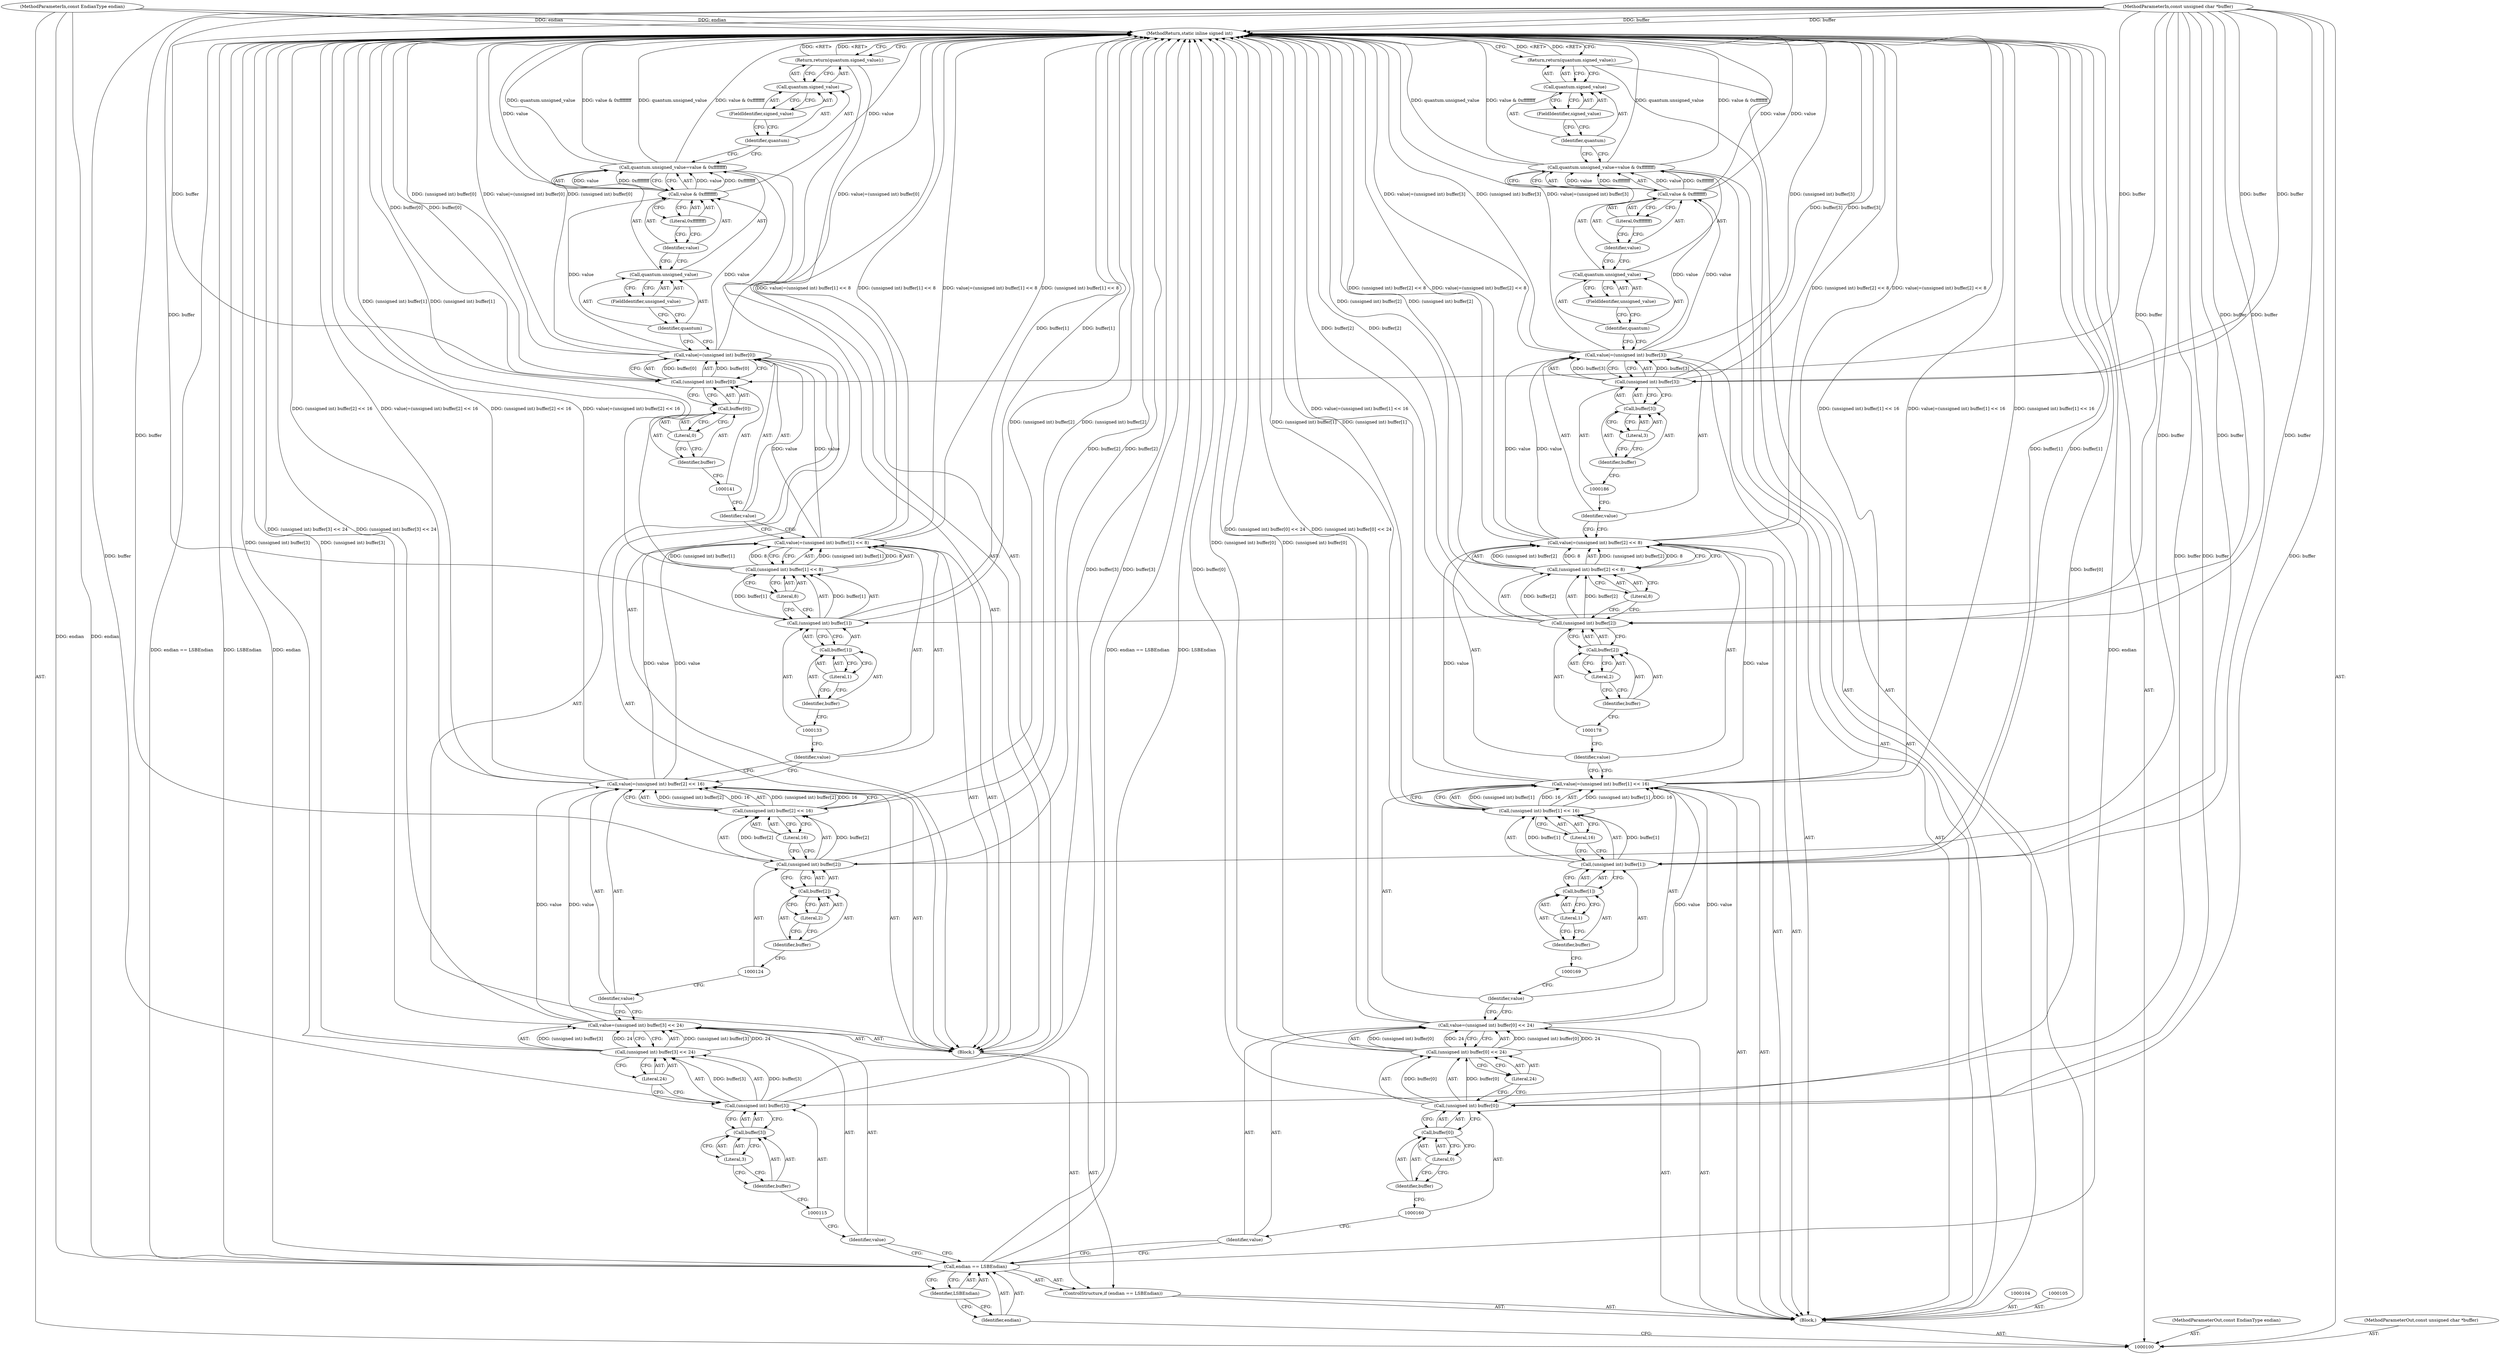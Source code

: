 digraph "0_ImageMagick_d8ab7f046587f2e9f734b687ba7e6e10147c294b_8" {
"1000201" [label="(MethodReturn,static inline signed int)"];
"1000101" [label="(MethodParameterIn,const EndianType endian)"];
"1000251" [label="(MethodParameterOut,const EndianType endian)"];
"1000109" [label="(Identifier,LSBEndian)"];
"1000106" [label="(ControlStructure,if (endian == LSBEndian))"];
"1000107" [label="(Call,endian == LSBEndian)"];
"1000108" [label="(Identifier,endian)"];
"1000110" [label="(Block,)"];
"1000113" [label="(Call,(unsigned int) buffer[3] << 24)"];
"1000114" [label="(Call,(unsigned int) buffer[3])"];
"1000116" [label="(Call,buffer[3])"];
"1000117" [label="(Identifier,buffer)"];
"1000118" [label="(Literal,3)"];
"1000119" [label="(Literal,24)"];
"1000111" [label="(Call,value=(unsigned int) buffer[3] << 24)"];
"1000112" [label="(Identifier,value)"];
"1000122" [label="(Call,(unsigned int) buffer[2] << 16)"];
"1000123" [label="(Call,(unsigned int) buffer[2])"];
"1000125" [label="(Call,buffer[2])"];
"1000126" [label="(Identifier,buffer)"];
"1000127" [label="(Literal,2)"];
"1000128" [label="(Literal,16)"];
"1000120" [label="(Call,value|=(unsigned int) buffer[2] << 16)"];
"1000121" [label="(Identifier,value)"];
"1000102" [label="(MethodParameterIn,const unsigned char *buffer)"];
"1000252" [label="(MethodParameterOut,const unsigned char *buffer)"];
"1000131" [label="(Call,(unsigned int) buffer[1] << 8)"];
"1000132" [label="(Call,(unsigned int) buffer[1])"];
"1000134" [label="(Call,buffer[1])"];
"1000135" [label="(Identifier,buffer)"];
"1000136" [label="(Literal,1)"];
"1000137" [label="(Literal,8)"];
"1000129" [label="(Call,value|=(unsigned int) buffer[1] << 8)"];
"1000130" [label="(Identifier,value)"];
"1000140" [label="(Call,(unsigned int) buffer[0])"];
"1000142" [label="(Call,buffer[0])"];
"1000143" [label="(Identifier,buffer)"];
"1000144" [label="(Literal,0)"];
"1000138" [label="(Call,value|=(unsigned int) buffer[0])"];
"1000139" [label="(Identifier,value)"];
"1000148" [label="(FieldIdentifier,unsigned_value)"];
"1000149" [label="(Call,value & 0xffffffff)"];
"1000150" [label="(Identifier,value)"];
"1000151" [label="(Literal,0xffffffff)"];
"1000145" [label="(Call,quantum.unsigned_value=value & 0xffffffff)"];
"1000146" [label="(Call,quantum.unsigned_value)"];
"1000147" [label="(Identifier,quantum)"];
"1000153" [label="(Call,quantum.signed_value)"];
"1000154" [label="(Identifier,quantum)"];
"1000155" [label="(FieldIdentifier,signed_value)"];
"1000152" [label="(Return,return(quantum.signed_value);)"];
"1000156" [label="(Call,value=(unsigned int) buffer[0] << 24)"];
"1000157" [label="(Identifier,value)"];
"1000161" [label="(Call,buffer[0])"];
"1000162" [label="(Identifier,buffer)"];
"1000163" [label="(Literal,0)"];
"1000164" [label="(Literal,24)"];
"1000158" [label="(Call,(unsigned int) buffer[0] << 24)"];
"1000159" [label="(Call,(unsigned int) buffer[0])"];
"1000165" [label="(Call,value|=(unsigned int) buffer[1] << 16)"];
"1000166" [label="(Identifier,value)"];
"1000170" [label="(Call,buffer[1])"];
"1000171" [label="(Identifier,buffer)"];
"1000172" [label="(Literal,1)"];
"1000173" [label="(Literal,16)"];
"1000167" [label="(Call,(unsigned int) buffer[1] << 16)"];
"1000168" [label="(Call,(unsigned int) buffer[1])"];
"1000174" [label="(Call,value|=(unsigned int) buffer[2] << 8)"];
"1000175" [label="(Identifier,value)"];
"1000179" [label="(Call,buffer[2])"];
"1000180" [label="(Identifier,buffer)"];
"1000181" [label="(Literal,2)"];
"1000182" [label="(Literal,8)"];
"1000176" [label="(Call,(unsigned int) buffer[2] << 8)"];
"1000177" [label="(Call,(unsigned int) buffer[2])"];
"1000183" [label="(Call,value|=(unsigned int) buffer[3])"];
"1000184" [label="(Identifier,value)"];
"1000187" [label="(Call,buffer[3])"];
"1000188" [label="(Identifier,buffer)"];
"1000189" [label="(Literal,3)"];
"1000185" [label="(Call,(unsigned int) buffer[3])"];
"1000193" [label="(FieldIdentifier,unsigned_value)"];
"1000190" [label="(Call,quantum.unsigned_value=value & 0xffffffff)"];
"1000191" [label="(Call,quantum.unsigned_value)"];
"1000192" [label="(Identifier,quantum)"];
"1000194" [label="(Call,value & 0xffffffff)"];
"1000195" [label="(Identifier,value)"];
"1000196" [label="(Literal,0xffffffff)"];
"1000103" [label="(Block,)"];
"1000198" [label="(Call,quantum.signed_value)"];
"1000199" [label="(Identifier,quantum)"];
"1000200" [label="(FieldIdentifier,signed_value)"];
"1000197" [label="(Return,return(quantum.signed_value);)"];
"1000201" -> "1000100"  [label="AST: "];
"1000201" -> "1000152"  [label="CFG: "];
"1000201" -> "1000197"  [label="CFG: "];
"1000197" -> "1000201"  [label="DDG: <RET>"];
"1000158" -> "1000201"  [label="DDG: (unsigned int) buffer[0]"];
"1000167" -> "1000201"  [label="DDG: (unsigned int) buffer[1]"];
"1000107" -> "1000201"  [label="DDG: endian"];
"1000107" -> "1000201"  [label="DDG: endian == LSBEndian"];
"1000107" -> "1000201"  [label="DDG: LSBEndian"];
"1000183" -> "1000201"  [label="DDG: (unsigned int) buffer[3]"];
"1000183" -> "1000201"  [label="DDG: value|=(unsigned int) buffer[3]"];
"1000177" -> "1000201"  [label="DDG: buffer[2]"];
"1000113" -> "1000201"  [label="DDG: (unsigned int) buffer[3]"];
"1000190" -> "1000201"  [label="DDG: quantum.unsigned_value"];
"1000190" -> "1000201"  [label="DDG: value & 0xffffffff"];
"1000102" -> "1000201"  [label="DDG: buffer"];
"1000145" -> "1000201"  [label="DDG: quantum.unsigned_value"];
"1000145" -> "1000201"  [label="DDG: value & 0xffffffff"];
"1000185" -> "1000201"  [label="DDG: buffer[3]"];
"1000140" -> "1000201"  [label="DDG: buffer[0]"];
"1000123" -> "1000201"  [label="DDG: buffer[2]"];
"1000122" -> "1000201"  [label="DDG: (unsigned int) buffer[2]"];
"1000131" -> "1000201"  [label="DDG: (unsigned int) buffer[1]"];
"1000138" -> "1000201"  [label="DDG: (unsigned int) buffer[0]"];
"1000138" -> "1000201"  [label="DDG: value|=(unsigned int) buffer[0]"];
"1000194" -> "1000201"  [label="DDG: value"];
"1000129" -> "1000201"  [label="DDG: value|=(unsigned int) buffer[1] << 8"];
"1000129" -> "1000201"  [label="DDG: (unsigned int) buffer[1] << 8"];
"1000156" -> "1000201"  [label="DDG: (unsigned int) buffer[0] << 24"];
"1000165" -> "1000201"  [label="DDG: (unsigned int) buffer[1] << 16"];
"1000165" -> "1000201"  [label="DDG: value|=(unsigned int) buffer[1] << 16"];
"1000132" -> "1000201"  [label="DDG: buffer[1]"];
"1000174" -> "1000201"  [label="DDG: (unsigned int) buffer[2] << 8"];
"1000174" -> "1000201"  [label="DDG: value|=(unsigned int) buffer[2] << 8"];
"1000111" -> "1000201"  [label="DDG: (unsigned int) buffer[3] << 24"];
"1000101" -> "1000201"  [label="DDG: endian"];
"1000120" -> "1000201"  [label="DDG: value|=(unsigned int) buffer[2] << 16"];
"1000120" -> "1000201"  [label="DDG: (unsigned int) buffer[2] << 16"];
"1000176" -> "1000201"  [label="DDG: (unsigned int) buffer[2]"];
"1000168" -> "1000201"  [label="DDG: buffer[1]"];
"1000149" -> "1000201"  [label="DDG: value"];
"1000114" -> "1000201"  [label="DDG: buffer[3]"];
"1000159" -> "1000201"  [label="DDG: buffer[0]"];
"1000152" -> "1000201"  [label="DDG: <RET>"];
"1000101" -> "1000100"  [label="AST: "];
"1000101" -> "1000201"  [label="DDG: endian"];
"1000101" -> "1000107"  [label="DDG: endian"];
"1000251" -> "1000100"  [label="AST: "];
"1000109" -> "1000107"  [label="AST: "];
"1000109" -> "1000108"  [label="CFG: "];
"1000107" -> "1000109"  [label="CFG: "];
"1000106" -> "1000103"  [label="AST: "];
"1000107" -> "1000106"  [label="AST: "];
"1000110" -> "1000106"  [label="AST: "];
"1000107" -> "1000106"  [label="AST: "];
"1000107" -> "1000109"  [label="CFG: "];
"1000108" -> "1000107"  [label="AST: "];
"1000109" -> "1000107"  [label="AST: "];
"1000112" -> "1000107"  [label="CFG: "];
"1000157" -> "1000107"  [label="CFG: "];
"1000107" -> "1000201"  [label="DDG: endian"];
"1000107" -> "1000201"  [label="DDG: endian == LSBEndian"];
"1000107" -> "1000201"  [label="DDG: LSBEndian"];
"1000101" -> "1000107"  [label="DDG: endian"];
"1000108" -> "1000107"  [label="AST: "];
"1000108" -> "1000100"  [label="CFG: "];
"1000109" -> "1000108"  [label="CFG: "];
"1000110" -> "1000106"  [label="AST: "];
"1000111" -> "1000110"  [label="AST: "];
"1000120" -> "1000110"  [label="AST: "];
"1000129" -> "1000110"  [label="AST: "];
"1000138" -> "1000110"  [label="AST: "];
"1000145" -> "1000110"  [label="AST: "];
"1000152" -> "1000110"  [label="AST: "];
"1000113" -> "1000111"  [label="AST: "];
"1000113" -> "1000119"  [label="CFG: "];
"1000114" -> "1000113"  [label="AST: "];
"1000119" -> "1000113"  [label="AST: "];
"1000111" -> "1000113"  [label="CFG: "];
"1000113" -> "1000201"  [label="DDG: (unsigned int) buffer[3]"];
"1000113" -> "1000111"  [label="DDG: (unsigned int) buffer[3]"];
"1000113" -> "1000111"  [label="DDG: 24"];
"1000114" -> "1000113"  [label="DDG: buffer[3]"];
"1000114" -> "1000113"  [label="AST: "];
"1000114" -> "1000116"  [label="CFG: "];
"1000115" -> "1000114"  [label="AST: "];
"1000116" -> "1000114"  [label="AST: "];
"1000119" -> "1000114"  [label="CFG: "];
"1000114" -> "1000201"  [label="DDG: buffer[3]"];
"1000114" -> "1000113"  [label="DDG: buffer[3]"];
"1000102" -> "1000114"  [label="DDG: buffer"];
"1000116" -> "1000114"  [label="AST: "];
"1000116" -> "1000118"  [label="CFG: "];
"1000117" -> "1000116"  [label="AST: "];
"1000118" -> "1000116"  [label="AST: "];
"1000114" -> "1000116"  [label="CFG: "];
"1000117" -> "1000116"  [label="AST: "];
"1000117" -> "1000115"  [label="CFG: "];
"1000118" -> "1000117"  [label="CFG: "];
"1000118" -> "1000116"  [label="AST: "];
"1000118" -> "1000117"  [label="CFG: "];
"1000116" -> "1000118"  [label="CFG: "];
"1000119" -> "1000113"  [label="AST: "];
"1000119" -> "1000114"  [label="CFG: "];
"1000113" -> "1000119"  [label="CFG: "];
"1000111" -> "1000110"  [label="AST: "];
"1000111" -> "1000113"  [label="CFG: "];
"1000112" -> "1000111"  [label="AST: "];
"1000113" -> "1000111"  [label="AST: "];
"1000121" -> "1000111"  [label="CFG: "];
"1000111" -> "1000201"  [label="DDG: (unsigned int) buffer[3] << 24"];
"1000113" -> "1000111"  [label="DDG: (unsigned int) buffer[3]"];
"1000113" -> "1000111"  [label="DDG: 24"];
"1000111" -> "1000120"  [label="DDG: value"];
"1000112" -> "1000111"  [label="AST: "];
"1000112" -> "1000107"  [label="CFG: "];
"1000115" -> "1000112"  [label="CFG: "];
"1000122" -> "1000120"  [label="AST: "];
"1000122" -> "1000128"  [label="CFG: "];
"1000123" -> "1000122"  [label="AST: "];
"1000128" -> "1000122"  [label="AST: "];
"1000120" -> "1000122"  [label="CFG: "];
"1000122" -> "1000201"  [label="DDG: (unsigned int) buffer[2]"];
"1000122" -> "1000120"  [label="DDG: (unsigned int) buffer[2]"];
"1000122" -> "1000120"  [label="DDG: 16"];
"1000123" -> "1000122"  [label="DDG: buffer[2]"];
"1000123" -> "1000122"  [label="AST: "];
"1000123" -> "1000125"  [label="CFG: "];
"1000124" -> "1000123"  [label="AST: "];
"1000125" -> "1000123"  [label="AST: "];
"1000128" -> "1000123"  [label="CFG: "];
"1000123" -> "1000201"  [label="DDG: buffer[2]"];
"1000123" -> "1000122"  [label="DDG: buffer[2]"];
"1000102" -> "1000123"  [label="DDG: buffer"];
"1000125" -> "1000123"  [label="AST: "];
"1000125" -> "1000127"  [label="CFG: "];
"1000126" -> "1000125"  [label="AST: "];
"1000127" -> "1000125"  [label="AST: "];
"1000123" -> "1000125"  [label="CFG: "];
"1000126" -> "1000125"  [label="AST: "];
"1000126" -> "1000124"  [label="CFG: "];
"1000127" -> "1000126"  [label="CFG: "];
"1000127" -> "1000125"  [label="AST: "];
"1000127" -> "1000126"  [label="CFG: "];
"1000125" -> "1000127"  [label="CFG: "];
"1000128" -> "1000122"  [label="AST: "];
"1000128" -> "1000123"  [label="CFG: "];
"1000122" -> "1000128"  [label="CFG: "];
"1000120" -> "1000110"  [label="AST: "];
"1000120" -> "1000122"  [label="CFG: "];
"1000121" -> "1000120"  [label="AST: "];
"1000122" -> "1000120"  [label="AST: "];
"1000130" -> "1000120"  [label="CFG: "];
"1000120" -> "1000201"  [label="DDG: value|=(unsigned int) buffer[2] << 16"];
"1000120" -> "1000201"  [label="DDG: (unsigned int) buffer[2] << 16"];
"1000111" -> "1000120"  [label="DDG: value"];
"1000122" -> "1000120"  [label="DDG: (unsigned int) buffer[2]"];
"1000122" -> "1000120"  [label="DDG: 16"];
"1000120" -> "1000129"  [label="DDG: value"];
"1000121" -> "1000120"  [label="AST: "];
"1000121" -> "1000111"  [label="CFG: "];
"1000124" -> "1000121"  [label="CFG: "];
"1000102" -> "1000100"  [label="AST: "];
"1000102" -> "1000201"  [label="DDG: buffer"];
"1000102" -> "1000114"  [label="DDG: buffer"];
"1000102" -> "1000123"  [label="DDG: buffer"];
"1000102" -> "1000132"  [label="DDG: buffer"];
"1000102" -> "1000140"  [label="DDG: buffer"];
"1000102" -> "1000159"  [label="DDG: buffer"];
"1000102" -> "1000168"  [label="DDG: buffer"];
"1000102" -> "1000177"  [label="DDG: buffer"];
"1000102" -> "1000185"  [label="DDG: buffer"];
"1000252" -> "1000100"  [label="AST: "];
"1000131" -> "1000129"  [label="AST: "];
"1000131" -> "1000137"  [label="CFG: "];
"1000132" -> "1000131"  [label="AST: "];
"1000137" -> "1000131"  [label="AST: "];
"1000129" -> "1000131"  [label="CFG: "];
"1000131" -> "1000201"  [label="DDG: (unsigned int) buffer[1]"];
"1000131" -> "1000129"  [label="DDG: (unsigned int) buffer[1]"];
"1000131" -> "1000129"  [label="DDG: 8"];
"1000132" -> "1000131"  [label="DDG: buffer[1]"];
"1000132" -> "1000131"  [label="AST: "];
"1000132" -> "1000134"  [label="CFG: "];
"1000133" -> "1000132"  [label="AST: "];
"1000134" -> "1000132"  [label="AST: "];
"1000137" -> "1000132"  [label="CFG: "];
"1000132" -> "1000201"  [label="DDG: buffer[1]"];
"1000132" -> "1000131"  [label="DDG: buffer[1]"];
"1000102" -> "1000132"  [label="DDG: buffer"];
"1000134" -> "1000132"  [label="AST: "];
"1000134" -> "1000136"  [label="CFG: "];
"1000135" -> "1000134"  [label="AST: "];
"1000136" -> "1000134"  [label="AST: "];
"1000132" -> "1000134"  [label="CFG: "];
"1000135" -> "1000134"  [label="AST: "];
"1000135" -> "1000133"  [label="CFG: "];
"1000136" -> "1000135"  [label="CFG: "];
"1000136" -> "1000134"  [label="AST: "];
"1000136" -> "1000135"  [label="CFG: "];
"1000134" -> "1000136"  [label="CFG: "];
"1000137" -> "1000131"  [label="AST: "];
"1000137" -> "1000132"  [label="CFG: "];
"1000131" -> "1000137"  [label="CFG: "];
"1000129" -> "1000110"  [label="AST: "];
"1000129" -> "1000131"  [label="CFG: "];
"1000130" -> "1000129"  [label="AST: "];
"1000131" -> "1000129"  [label="AST: "];
"1000139" -> "1000129"  [label="CFG: "];
"1000129" -> "1000201"  [label="DDG: value|=(unsigned int) buffer[1] << 8"];
"1000129" -> "1000201"  [label="DDG: (unsigned int) buffer[1] << 8"];
"1000120" -> "1000129"  [label="DDG: value"];
"1000131" -> "1000129"  [label="DDG: (unsigned int) buffer[1]"];
"1000131" -> "1000129"  [label="DDG: 8"];
"1000129" -> "1000138"  [label="DDG: value"];
"1000130" -> "1000129"  [label="AST: "];
"1000130" -> "1000120"  [label="CFG: "];
"1000133" -> "1000130"  [label="CFG: "];
"1000140" -> "1000138"  [label="AST: "];
"1000140" -> "1000142"  [label="CFG: "];
"1000141" -> "1000140"  [label="AST: "];
"1000142" -> "1000140"  [label="AST: "];
"1000138" -> "1000140"  [label="CFG: "];
"1000140" -> "1000201"  [label="DDG: buffer[0]"];
"1000140" -> "1000138"  [label="DDG: buffer[0]"];
"1000102" -> "1000140"  [label="DDG: buffer"];
"1000142" -> "1000140"  [label="AST: "];
"1000142" -> "1000144"  [label="CFG: "];
"1000143" -> "1000142"  [label="AST: "];
"1000144" -> "1000142"  [label="AST: "];
"1000140" -> "1000142"  [label="CFG: "];
"1000143" -> "1000142"  [label="AST: "];
"1000143" -> "1000141"  [label="CFG: "];
"1000144" -> "1000143"  [label="CFG: "];
"1000144" -> "1000142"  [label="AST: "];
"1000144" -> "1000143"  [label="CFG: "];
"1000142" -> "1000144"  [label="CFG: "];
"1000138" -> "1000110"  [label="AST: "];
"1000138" -> "1000140"  [label="CFG: "];
"1000139" -> "1000138"  [label="AST: "];
"1000140" -> "1000138"  [label="AST: "];
"1000147" -> "1000138"  [label="CFG: "];
"1000138" -> "1000201"  [label="DDG: (unsigned int) buffer[0]"];
"1000138" -> "1000201"  [label="DDG: value|=(unsigned int) buffer[0]"];
"1000129" -> "1000138"  [label="DDG: value"];
"1000140" -> "1000138"  [label="DDG: buffer[0]"];
"1000138" -> "1000149"  [label="DDG: value"];
"1000139" -> "1000138"  [label="AST: "];
"1000139" -> "1000129"  [label="CFG: "];
"1000141" -> "1000139"  [label="CFG: "];
"1000148" -> "1000146"  [label="AST: "];
"1000148" -> "1000147"  [label="CFG: "];
"1000146" -> "1000148"  [label="CFG: "];
"1000149" -> "1000145"  [label="AST: "];
"1000149" -> "1000151"  [label="CFG: "];
"1000150" -> "1000149"  [label="AST: "];
"1000151" -> "1000149"  [label="AST: "];
"1000145" -> "1000149"  [label="CFG: "];
"1000149" -> "1000201"  [label="DDG: value"];
"1000149" -> "1000145"  [label="DDG: value"];
"1000149" -> "1000145"  [label="DDG: 0xffffffff"];
"1000138" -> "1000149"  [label="DDG: value"];
"1000150" -> "1000149"  [label="AST: "];
"1000150" -> "1000146"  [label="CFG: "];
"1000151" -> "1000150"  [label="CFG: "];
"1000151" -> "1000149"  [label="AST: "];
"1000151" -> "1000150"  [label="CFG: "];
"1000149" -> "1000151"  [label="CFG: "];
"1000145" -> "1000110"  [label="AST: "];
"1000145" -> "1000149"  [label="CFG: "];
"1000146" -> "1000145"  [label="AST: "];
"1000149" -> "1000145"  [label="AST: "];
"1000154" -> "1000145"  [label="CFG: "];
"1000145" -> "1000201"  [label="DDG: quantum.unsigned_value"];
"1000145" -> "1000201"  [label="DDG: value & 0xffffffff"];
"1000149" -> "1000145"  [label="DDG: value"];
"1000149" -> "1000145"  [label="DDG: 0xffffffff"];
"1000146" -> "1000145"  [label="AST: "];
"1000146" -> "1000148"  [label="CFG: "];
"1000147" -> "1000146"  [label="AST: "];
"1000148" -> "1000146"  [label="AST: "];
"1000150" -> "1000146"  [label="CFG: "];
"1000147" -> "1000146"  [label="AST: "];
"1000147" -> "1000138"  [label="CFG: "];
"1000148" -> "1000147"  [label="CFG: "];
"1000153" -> "1000152"  [label="AST: "];
"1000153" -> "1000155"  [label="CFG: "];
"1000154" -> "1000153"  [label="AST: "];
"1000155" -> "1000153"  [label="AST: "];
"1000152" -> "1000153"  [label="CFG: "];
"1000154" -> "1000153"  [label="AST: "];
"1000154" -> "1000145"  [label="CFG: "];
"1000155" -> "1000154"  [label="CFG: "];
"1000155" -> "1000153"  [label="AST: "];
"1000155" -> "1000154"  [label="CFG: "];
"1000153" -> "1000155"  [label="CFG: "];
"1000152" -> "1000110"  [label="AST: "];
"1000152" -> "1000153"  [label="CFG: "];
"1000153" -> "1000152"  [label="AST: "];
"1000201" -> "1000152"  [label="CFG: "];
"1000152" -> "1000201"  [label="DDG: <RET>"];
"1000156" -> "1000103"  [label="AST: "];
"1000156" -> "1000158"  [label="CFG: "];
"1000157" -> "1000156"  [label="AST: "];
"1000158" -> "1000156"  [label="AST: "];
"1000166" -> "1000156"  [label="CFG: "];
"1000156" -> "1000201"  [label="DDG: (unsigned int) buffer[0] << 24"];
"1000158" -> "1000156"  [label="DDG: (unsigned int) buffer[0]"];
"1000158" -> "1000156"  [label="DDG: 24"];
"1000156" -> "1000165"  [label="DDG: value"];
"1000157" -> "1000156"  [label="AST: "];
"1000157" -> "1000107"  [label="CFG: "];
"1000160" -> "1000157"  [label="CFG: "];
"1000161" -> "1000159"  [label="AST: "];
"1000161" -> "1000163"  [label="CFG: "];
"1000162" -> "1000161"  [label="AST: "];
"1000163" -> "1000161"  [label="AST: "];
"1000159" -> "1000161"  [label="CFG: "];
"1000162" -> "1000161"  [label="AST: "];
"1000162" -> "1000160"  [label="CFG: "];
"1000163" -> "1000162"  [label="CFG: "];
"1000163" -> "1000161"  [label="AST: "];
"1000163" -> "1000162"  [label="CFG: "];
"1000161" -> "1000163"  [label="CFG: "];
"1000164" -> "1000158"  [label="AST: "];
"1000164" -> "1000159"  [label="CFG: "];
"1000158" -> "1000164"  [label="CFG: "];
"1000158" -> "1000156"  [label="AST: "];
"1000158" -> "1000164"  [label="CFG: "];
"1000159" -> "1000158"  [label="AST: "];
"1000164" -> "1000158"  [label="AST: "];
"1000156" -> "1000158"  [label="CFG: "];
"1000158" -> "1000201"  [label="DDG: (unsigned int) buffer[0]"];
"1000158" -> "1000156"  [label="DDG: (unsigned int) buffer[0]"];
"1000158" -> "1000156"  [label="DDG: 24"];
"1000159" -> "1000158"  [label="DDG: buffer[0]"];
"1000159" -> "1000158"  [label="AST: "];
"1000159" -> "1000161"  [label="CFG: "];
"1000160" -> "1000159"  [label="AST: "];
"1000161" -> "1000159"  [label="AST: "];
"1000164" -> "1000159"  [label="CFG: "];
"1000159" -> "1000201"  [label="DDG: buffer[0]"];
"1000159" -> "1000158"  [label="DDG: buffer[0]"];
"1000102" -> "1000159"  [label="DDG: buffer"];
"1000165" -> "1000103"  [label="AST: "];
"1000165" -> "1000167"  [label="CFG: "];
"1000166" -> "1000165"  [label="AST: "];
"1000167" -> "1000165"  [label="AST: "];
"1000175" -> "1000165"  [label="CFG: "];
"1000165" -> "1000201"  [label="DDG: (unsigned int) buffer[1] << 16"];
"1000165" -> "1000201"  [label="DDG: value|=(unsigned int) buffer[1] << 16"];
"1000156" -> "1000165"  [label="DDG: value"];
"1000167" -> "1000165"  [label="DDG: (unsigned int) buffer[1]"];
"1000167" -> "1000165"  [label="DDG: 16"];
"1000165" -> "1000174"  [label="DDG: value"];
"1000166" -> "1000165"  [label="AST: "];
"1000166" -> "1000156"  [label="CFG: "];
"1000169" -> "1000166"  [label="CFG: "];
"1000170" -> "1000168"  [label="AST: "];
"1000170" -> "1000172"  [label="CFG: "];
"1000171" -> "1000170"  [label="AST: "];
"1000172" -> "1000170"  [label="AST: "];
"1000168" -> "1000170"  [label="CFG: "];
"1000171" -> "1000170"  [label="AST: "];
"1000171" -> "1000169"  [label="CFG: "];
"1000172" -> "1000171"  [label="CFG: "];
"1000172" -> "1000170"  [label="AST: "];
"1000172" -> "1000171"  [label="CFG: "];
"1000170" -> "1000172"  [label="CFG: "];
"1000173" -> "1000167"  [label="AST: "];
"1000173" -> "1000168"  [label="CFG: "];
"1000167" -> "1000173"  [label="CFG: "];
"1000167" -> "1000165"  [label="AST: "];
"1000167" -> "1000173"  [label="CFG: "];
"1000168" -> "1000167"  [label="AST: "];
"1000173" -> "1000167"  [label="AST: "];
"1000165" -> "1000167"  [label="CFG: "];
"1000167" -> "1000201"  [label="DDG: (unsigned int) buffer[1]"];
"1000167" -> "1000165"  [label="DDG: (unsigned int) buffer[1]"];
"1000167" -> "1000165"  [label="DDG: 16"];
"1000168" -> "1000167"  [label="DDG: buffer[1]"];
"1000168" -> "1000167"  [label="AST: "];
"1000168" -> "1000170"  [label="CFG: "];
"1000169" -> "1000168"  [label="AST: "];
"1000170" -> "1000168"  [label="AST: "];
"1000173" -> "1000168"  [label="CFG: "];
"1000168" -> "1000201"  [label="DDG: buffer[1]"];
"1000168" -> "1000167"  [label="DDG: buffer[1]"];
"1000102" -> "1000168"  [label="DDG: buffer"];
"1000174" -> "1000103"  [label="AST: "];
"1000174" -> "1000176"  [label="CFG: "];
"1000175" -> "1000174"  [label="AST: "];
"1000176" -> "1000174"  [label="AST: "];
"1000184" -> "1000174"  [label="CFG: "];
"1000174" -> "1000201"  [label="DDG: (unsigned int) buffer[2] << 8"];
"1000174" -> "1000201"  [label="DDG: value|=(unsigned int) buffer[2] << 8"];
"1000165" -> "1000174"  [label="DDG: value"];
"1000176" -> "1000174"  [label="DDG: (unsigned int) buffer[2]"];
"1000176" -> "1000174"  [label="DDG: 8"];
"1000174" -> "1000183"  [label="DDG: value"];
"1000175" -> "1000174"  [label="AST: "];
"1000175" -> "1000165"  [label="CFG: "];
"1000178" -> "1000175"  [label="CFG: "];
"1000179" -> "1000177"  [label="AST: "];
"1000179" -> "1000181"  [label="CFG: "];
"1000180" -> "1000179"  [label="AST: "];
"1000181" -> "1000179"  [label="AST: "];
"1000177" -> "1000179"  [label="CFG: "];
"1000180" -> "1000179"  [label="AST: "];
"1000180" -> "1000178"  [label="CFG: "];
"1000181" -> "1000180"  [label="CFG: "];
"1000181" -> "1000179"  [label="AST: "];
"1000181" -> "1000180"  [label="CFG: "];
"1000179" -> "1000181"  [label="CFG: "];
"1000182" -> "1000176"  [label="AST: "];
"1000182" -> "1000177"  [label="CFG: "];
"1000176" -> "1000182"  [label="CFG: "];
"1000176" -> "1000174"  [label="AST: "];
"1000176" -> "1000182"  [label="CFG: "];
"1000177" -> "1000176"  [label="AST: "];
"1000182" -> "1000176"  [label="AST: "];
"1000174" -> "1000176"  [label="CFG: "];
"1000176" -> "1000201"  [label="DDG: (unsigned int) buffer[2]"];
"1000176" -> "1000174"  [label="DDG: (unsigned int) buffer[2]"];
"1000176" -> "1000174"  [label="DDG: 8"];
"1000177" -> "1000176"  [label="DDG: buffer[2]"];
"1000177" -> "1000176"  [label="AST: "];
"1000177" -> "1000179"  [label="CFG: "];
"1000178" -> "1000177"  [label="AST: "];
"1000179" -> "1000177"  [label="AST: "];
"1000182" -> "1000177"  [label="CFG: "];
"1000177" -> "1000201"  [label="DDG: buffer[2]"];
"1000177" -> "1000176"  [label="DDG: buffer[2]"];
"1000102" -> "1000177"  [label="DDG: buffer"];
"1000183" -> "1000103"  [label="AST: "];
"1000183" -> "1000185"  [label="CFG: "];
"1000184" -> "1000183"  [label="AST: "];
"1000185" -> "1000183"  [label="AST: "];
"1000192" -> "1000183"  [label="CFG: "];
"1000183" -> "1000201"  [label="DDG: (unsigned int) buffer[3]"];
"1000183" -> "1000201"  [label="DDG: value|=(unsigned int) buffer[3]"];
"1000174" -> "1000183"  [label="DDG: value"];
"1000185" -> "1000183"  [label="DDG: buffer[3]"];
"1000183" -> "1000194"  [label="DDG: value"];
"1000184" -> "1000183"  [label="AST: "];
"1000184" -> "1000174"  [label="CFG: "];
"1000186" -> "1000184"  [label="CFG: "];
"1000187" -> "1000185"  [label="AST: "];
"1000187" -> "1000189"  [label="CFG: "];
"1000188" -> "1000187"  [label="AST: "];
"1000189" -> "1000187"  [label="AST: "];
"1000185" -> "1000187"  [label="CFG: "];
"1000188" -> "1000187"  [label="AST: "];
"1000188" -> "1000186"  [label="CFG: "];
"1000189" -> "1000188"  [label="CFG: "];
"1000189" -> "1000187"  [label="AST: "];
"1000189" -> "1000188"  [label="CFG: "];
"1000187" -> "1000189"  [label="CFG: "];
"1000185" -> "1000183"  [label="AST: "];
"1000185" -> "1000187"  [label="CFG: "];
"1000186" -> "1000185"  [label="AST: "];
"1000187" -> "1000185"  [label="AST: "];
"1000183" -> "1000185"  [label="CFG: "];
"1000185" -> "1000201"  [label="DDG: buffer[3]"];
"1000185" -> "1000183"  [label="DDG: buffer[3]"];
"1000102" -> "1000185"  [label="DDG: buffer"];
"1000193" -> "1000191"  [label="AST: "];
"1000193" -> "1000192"  [label="CFG: "];
"1000191" -> "1000193"  [label="CFG: "];
"1000190" -> "1000103"  [label="AST: "];
"1000190" -> "1000194"  [label="CFG: "];
"1000191" -> "1000190"  [label="AST: "];
"1000194" -> "1000190"  [label="AST: "];
"1000199" -> "1000190"  [label="CFG: "];
"1000190" -> "1000201"  [label="DDG: quantum.unsigned_value"];
"1000190" -> "1000201"  [label="DDG: value & 0xffffffff"];
"1000194" -> "1000190"  [label="DDG: value"];
"1000194" -> "1000190"  [label="DDG: 0xffffffff"];
"1000191" -> "1000190"  [label="AST: "];
"1000191" -> "1000193"  [label="CFG: "];
"1000192" -> "1000191"  [label="AST: "];
"1000193" -> "1000191"  [label="AST: "];
"1000195" -> "1000191"  [label="CFG: "];
"1000192" -> "1000191"  [label="AST: "];
"1000192" -> "1000183"  [label="CFG: "];
"1000193" -> "1000192"  [label="CFG: "];
"1000194" -> "1000190"  [label="AST: "];
"1000194" -> "1000196"  [label="CFG: "];
"1000195" -> "1000194"  [label="AST: "];
"1000196" -> "1000194"  [label="AST: "];
"1000190" -> "1000194"  [label="CFG: "];
"1000194" -> "1000201"  [label="DDG: value"];
"1000194" -> "1000190"  [label="DDG: value"];
"1000194" -> "1000190"  [label="DDG: 0xffffffff"];
"1000183" -> "1000194"  [label="DDG: value"];
"1000195" -> "1000194"  [label="AST: "];
"1000195" -> "1000191"  [label="CFG: "];
"1000196" -> "1000195"  [label="CFG: "];
"1000196" -> "1000194"  [label="AST: "];
"1000196" -> "1000195"  [label="CFG: "];
"1000194" -> "1000196"  [label="CFG: "];
"1000103" -> "1000100"  [label="AST: "];
"1000104" -> "1000103"  [label="AST: "];
"1000105" -> "1000103"  [label="AST: "];
"1000106" -> "1000103"  [label="AST: "];
"1000156" -> "1000103"  [label="AST: "];
"1000165" -> "1000103"  [label="AST: "];
"1000174" -> "1000103"  [label="AST: "];
"1000183" -> "1000103"  [label="AST: "];
"1000190" -> "1000103"  [label="AST: "];
"1000197" -> "1000103"  [label="AST: "];
"1000198" -> "1000197"  [label="AST: "];
"1000198" -> "1000200"  [label="CFG: "];
"1000199" -> "1000198"  [label="AST: "];
"1000200" -> "1000198"  [label="AST: "];
"1000197" -> "1000198"  [label="CFG: "];
"1000199" -> "1000198"  [label="AST: "];
"1000199" -> "1000190"  [label="CFG: "];
"1000200" -> "1000199"  [label="CFG: "];
"1000200" -> "1000198"  [label="AST: "];
"1000200" -> "1000199"  [label="CFG: "];
"1000198" -> "1000200"  [label="CFG: "];
"1000197" -> "1000103"  [label="AST: "];
"1000197" -> "1000198"  [label="CFG: "];
"1000198" -> "1000197"  [label="AST: "];
"1000201" -> "1000197"  [label="CFG: "];
"1000197" -> "1000201"  [label="DDG: <RET>"];
}
